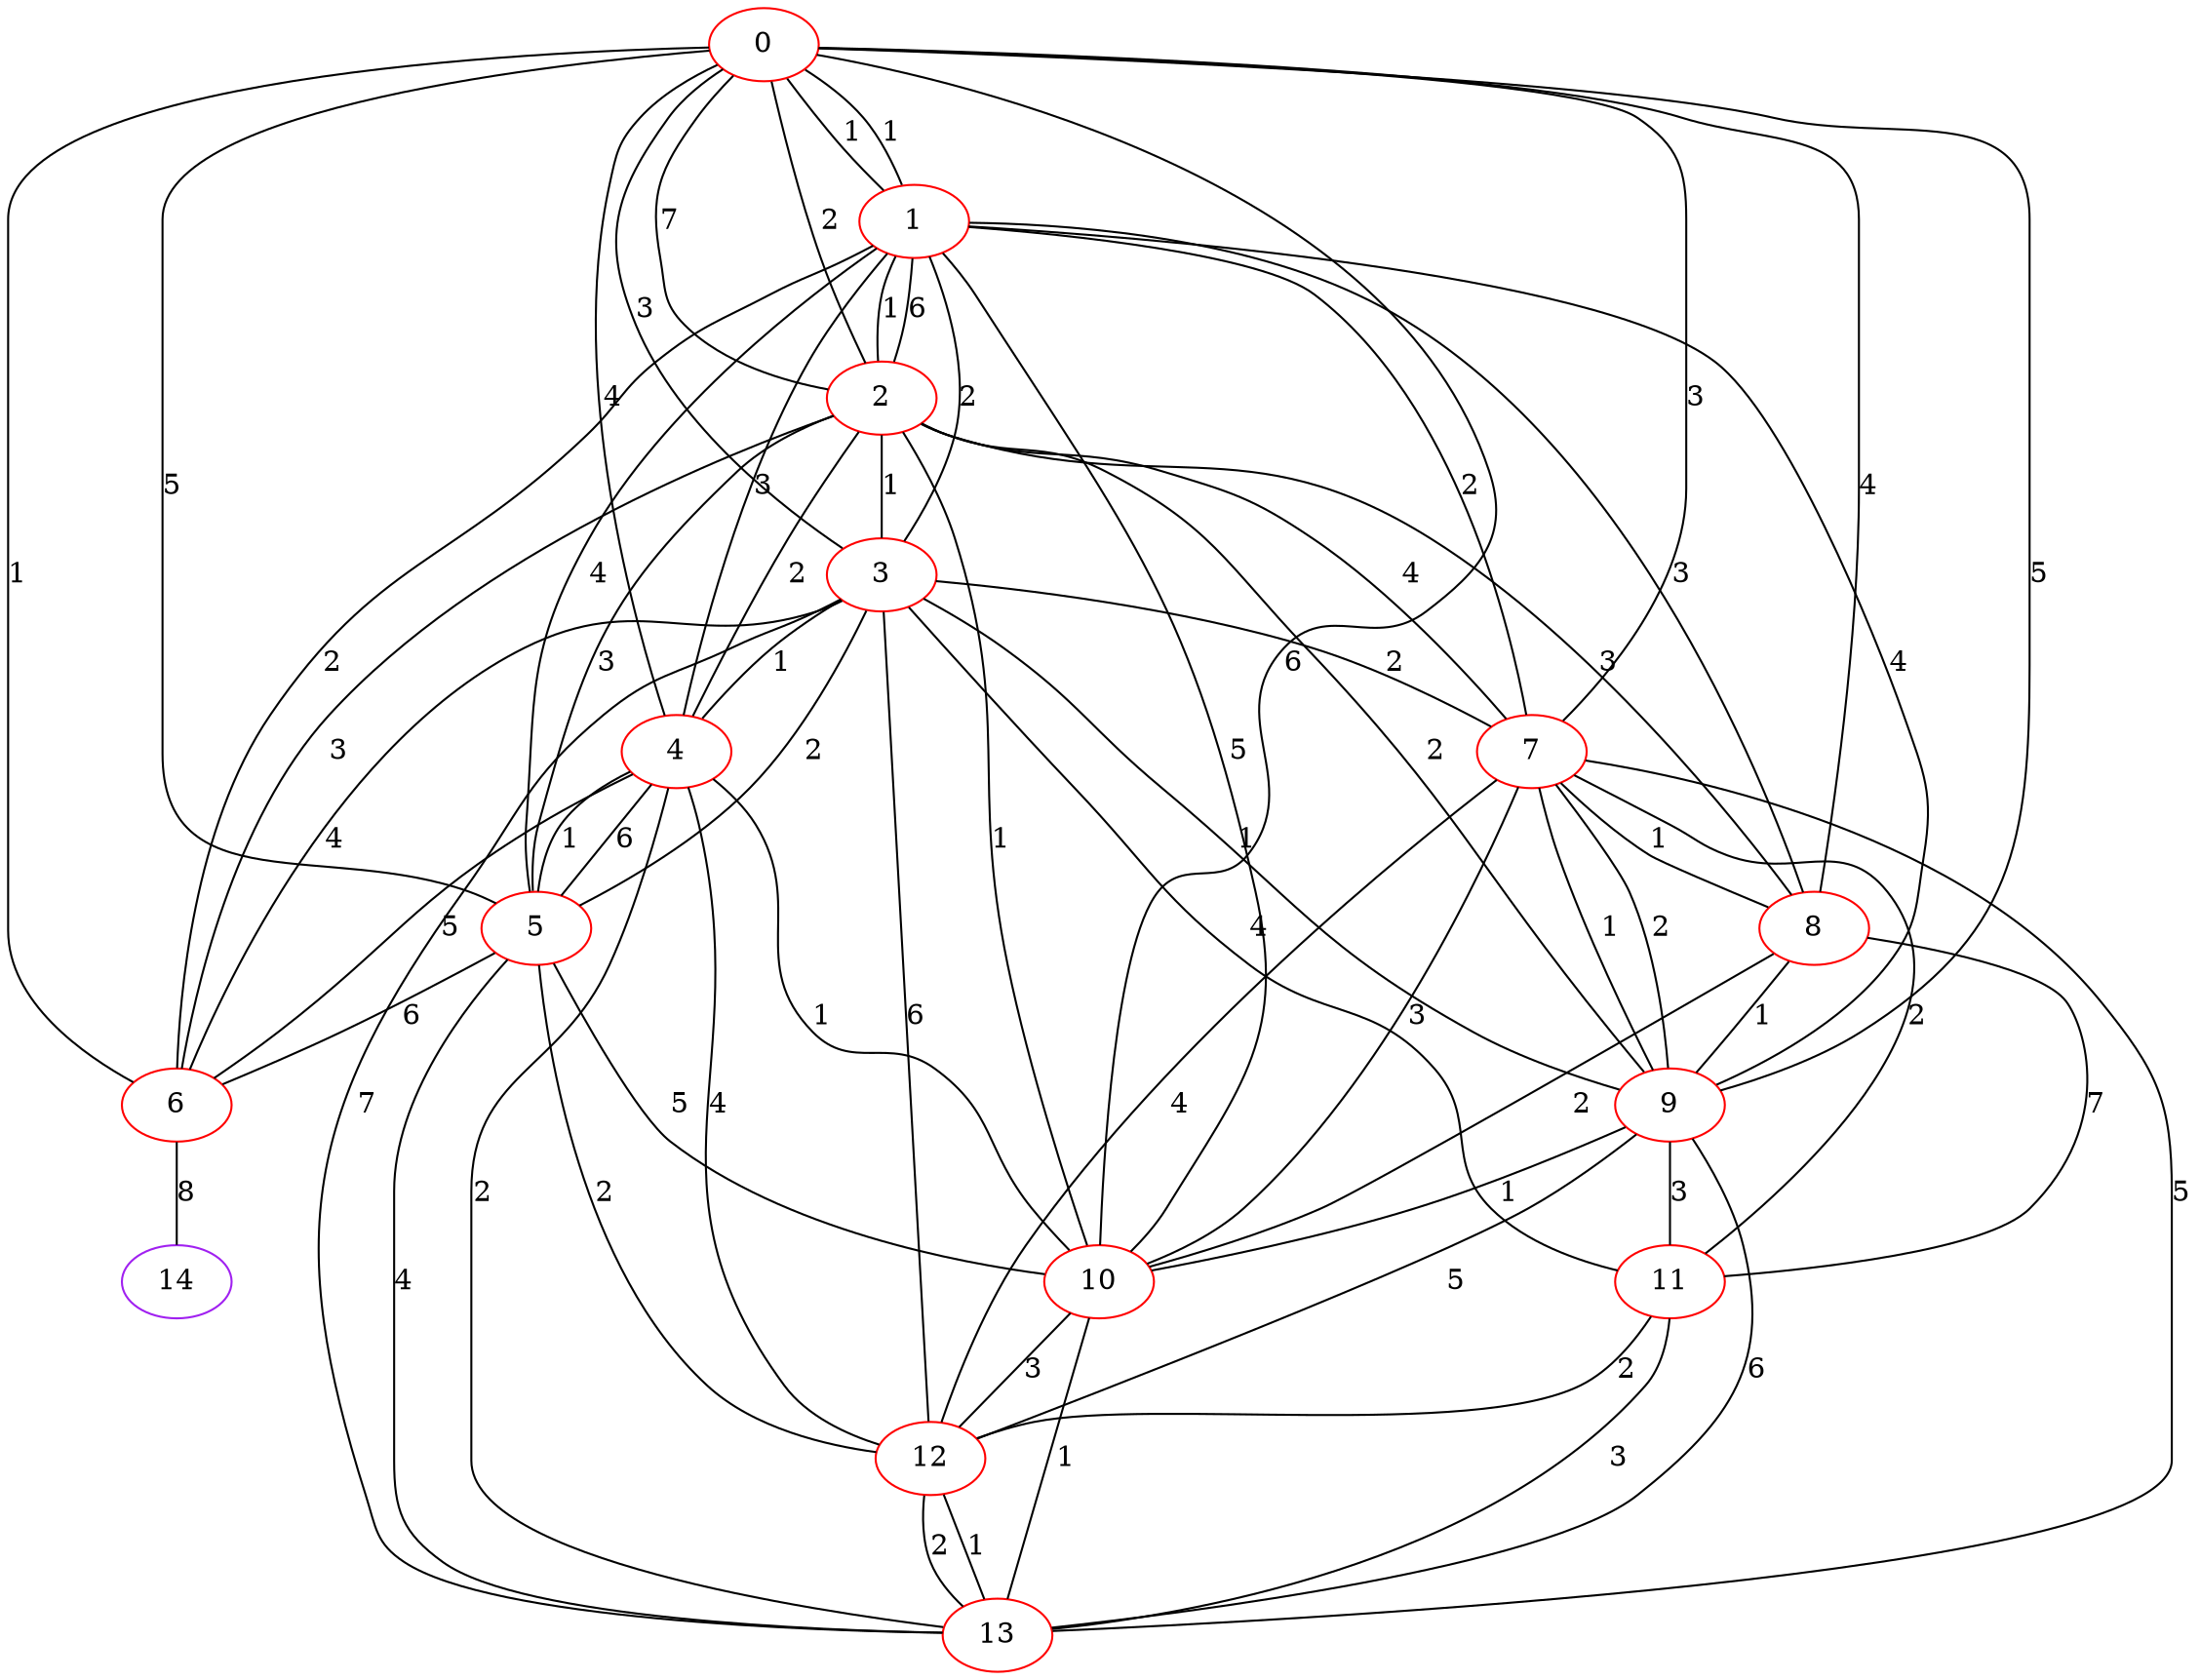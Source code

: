 graph "" {
0 [color=red, weight=1];
1 [color=red, weight=1];
2 [color=red, weight=1];
3 [color=red, weight=1];
4 [color=red, weight=1];
5 [color=red, weight=1];
6 [color=red, weight=1];
7 [color=red, weight=1];
8 [color=red, weight=1];
9 [color=red, weight=1];
10 [color=red, weight=1];
11 [color=red, weight=1];
12 [color=red, weight=1];
13 [color=red, weight=1];
14 [color=purple, weight=4];
0 -- 1  [key=0, label=1];
0 -- 1  [key=1, label=1];
0 -- 2  [key=0, label=7];
0 -- 2  [key=1, label=2];
0 -- 3  [key=0, label=3];
0 -- 4  [key=0, label=4];
0 -- 5  [key=0, label=5];
0 -- 6  [key=0, label=1];
0 -- 7  [key=0, label=3];
0 -- 8  [key=0, label=4];
0 -- 9  [key=0, label=5];
0 -- 10  [key=0, label=6];
1 -- 2  [key=0, label=6];
1 -- 2  [key=1, label=1];
1 -- 3  [key=0, label=2];
1 -- 4  [key=0, label=3];
1 -- 5  [key=0, label=4];
1 -- 6  [key=0, label=2];
1 -- 7  [key=0, label=2];
1 -- 8  [key=0, label=3];
1 -- 9  [key=0, label=4];
1 -- 10  [key=0, label=5];
2 -- 3  [key=0, label=1];
2 -- 4  [key=0, label=2];
2 -- 5  [key=0, label=3];
2 -- 6  [key=0, label=3];
2 -- 7  [key=0, label=4];
2 -- 8  [key=0, label=3];
2 -- 9  [key=0, label=2];
2 -- 10  [key=0, label=1];
3 -- 4  [key=0, label=1];
3 -- 5  [key=0, label=2];
3 -- 6  [key=0, label=4];
3 -- 7  [key=0, label=2];
3 -- 9  [key=0, label=1];
3 -- 11  [key=0, label=4];
3 -- 12  [key=0, label=6];
3 -- 13  [key=0, label=7];
4 -- 5  [key=0, label=1];
4 -- 5  [key=1, label=6];
4 -- 6  [key=0, label=5];
4 -- 10  [key=0, label=1];
4 -- 12  [key=0, label=4];
4 -- 13  [key=0, label=2];
5 -- 6  [key=0, label=6];
5 -- 10  [key=0, label=5];
5 -- 12  [key=0, label=2];
5 -- 13  [key=0, label=4];
6 -- 14  [key=0, label=8];
7 -- 8  [key=0, label=1];
7 -- 9  [key=0, label=1];
7 -- 9  [key=1, label=2];
7 -- 10  [key=0, label=3];
7 -- 11  [key=0, label=2];
7 -- 12  [key=0, label=4];
7 -- 13  [key=0, label=5];
8 -- 9  [key=0, label=1];
8 -- 10  [key=0, label=2];
8 -- 11  [key=0, label=7];
9 -- 10  [key=0, label=1];
9 -- 11  [key=0, label=3];
9 -- 12  [key=0, label=5];
9 -- 13  [key=0, label=6];
10 -- 12  [key=0, label=3];
10 -- 13  [key=0, label=1];
11 -- 12  [key=0, label=2];
11 -- 13  [key=0, label=3];
12 -- 13  [key=0, label=1];
12 -- 13  [key=1, label=2];
}
